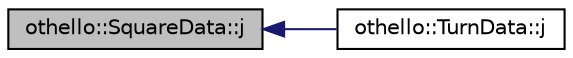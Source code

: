 digraph "othello::SquareData::j"
{
  edge [fontname="Helvetica",fontsize="10",labelfontname="Helvetica",labelfontsize="10"];
  node [fontname="Helvetica",fontsize="10",shape=record];
  rankdir="LR";
  Node1 [label="othello::SquareData::j",height=0.2,width=0.4,color="black", fillcolor="grey75", style="filled", fontcolor="black"];
  Node1 -> Node2 [dir="back",color="midnightblue",fontsize="10",style="solid",fontname="Helvetica"];
  Node2 [label="othello::TurnData::j",height=0.2,width=0.4,color="black", fillcolor="white", style="filled",URL="$d7/d74/classothello_1_1_turn_data.html#a144dd39f8ffc179788ea61b5709391f1"];
}
